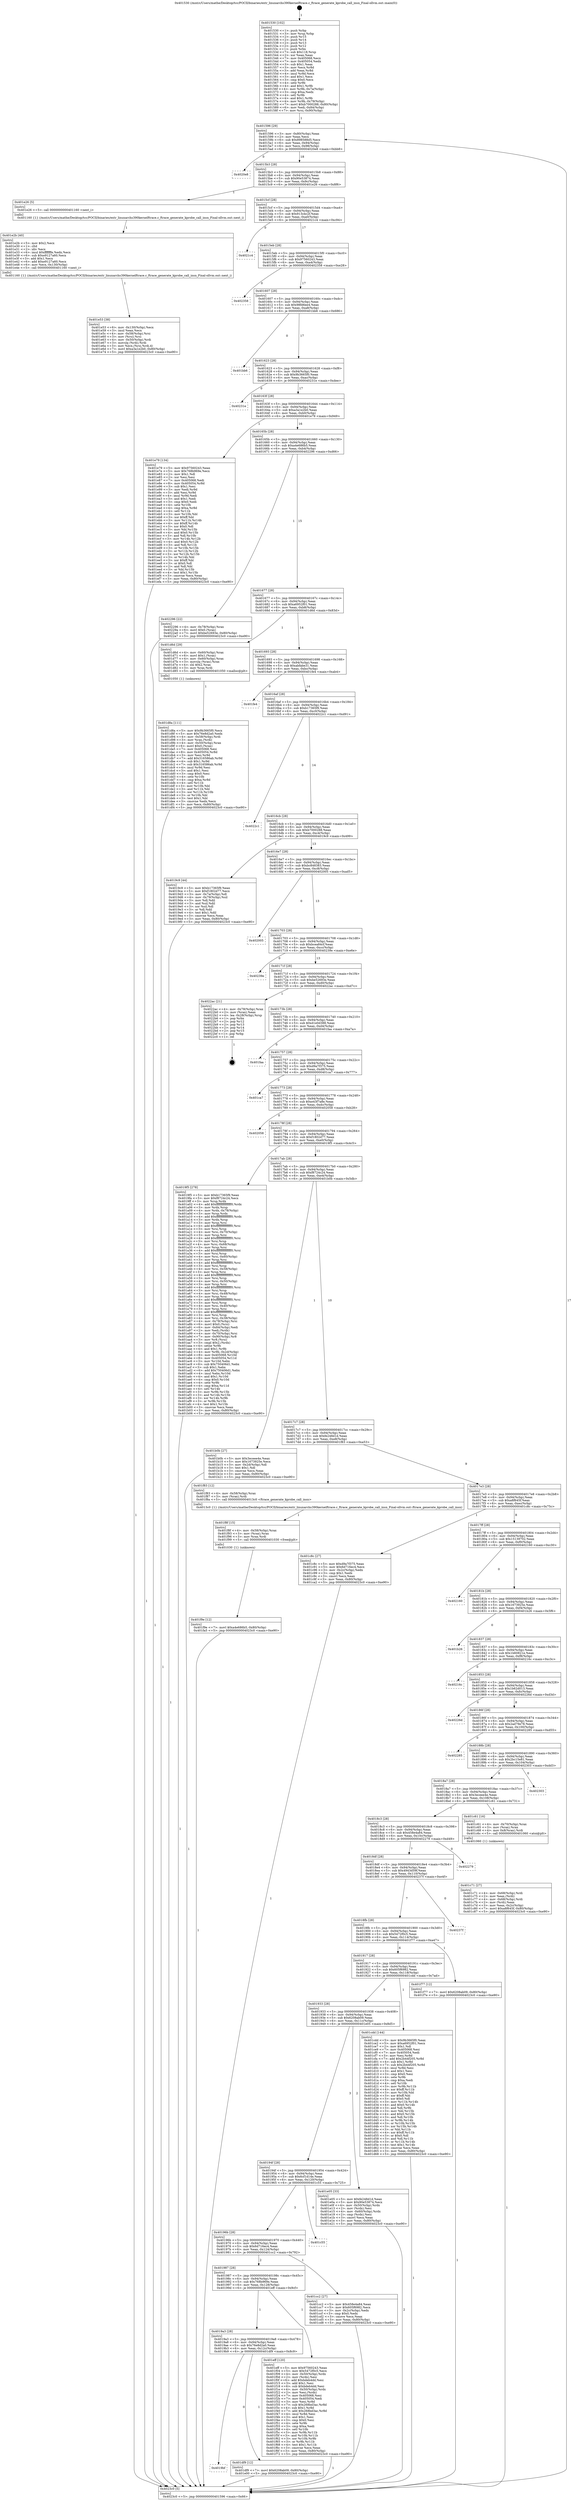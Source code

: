 digraph "0x401530" {
  label = "0x401530 (/mnt/c/Users/mathe/Desktop/tcc/POCII/binaries/extr_linuxarchs390kernelftrace.c_ftrace_generate_kprobe_call_insn_Final-ollvm.out::main(0))"
  labelloc = "t"
  node[shape=record]

  Entry [label="",width=0.3,height=0.3,shape=circle,fillcolor=black,style=filled]
  "0x401596" [label="{
     0x401596 [29]\l
     | [instrs]\l
     &nbsp;&nbsp;0x401596 \<+3\>: mov -0x80(%rbp),%eax\l
     &nbsp;&nbsp;0x401599 \<+2\>: mov %eax,%ecx\l
     &nbsp;&nbsp;0x40159b \<+6\>: sub $0x898588d5,%ecx\l
     &nbsp;&nbsp;0x4015a1 \<+6\>: mov %eax,-0x94(%rbp)\l
     &nbsp;&nbsp;0x4015a7 \<+6\>: mov %ecx,-0x98(%rbp)\l
     &nbsp;&nbsp;0x4015ad \<+6\>: je 00000000004020e8 \<main+0xbb8\>\l
  }"]
  "0x4020e8" [label="{
     0x4020e8\l
  }", style=dashed]
  "0x4015b3" [label="{
     0x4015b3 [28]\l
     | [instrs]\l
     &nbsp;&nbsp;0x4015b3 \<+5\>: jmp 00000000004015b8 \<main+0x88\>\l
     &nbsp;&nbsp;0x4015b8 \<+6\>: mov -0x94(%rbp),%eax\l
     &nbsp;&nbsp;0x4015be \<+5\>: sub $0x90e53874,%eax\l
     &nbsp;&nbsp;0x4015c3 \<+6\>: mov %eax,-0x9c(%rbp)\l
     &nbsp;&nbsp;0x4015c9 \<+6\>: je 0000000000401e26 \<main+0x8f6\>\l
  }"]
  Exit [label="",width=0.3,height=0.3,shape=circle,fillcolor=black,style=filled,peripheries=2]
  "0x401e26" [label="{
     0x401e26 [5]\l
     | [instrs]\l
     &nbsp;&nbsp;0x401e26 \<+5\>: call 0000000000401160 \<next_i\>\l
     | [calls]\l
     &nbsp;&nbsp;0x401160 \{1\} (/mnt/c/Users/mathe/Desktop/tcc/POCII/binaries/extr_linuxarchs390kernelftrace.c_ftrace_generate_kprobe_call_insn_Final-ollvm.out::next_i)\l
  }"]
  "0x4015cf" [label="{
     0x4015cf [28]\l
     | [instrs]\l
     &nbsp;&nbsp;0x4015cf \<+5\>: jmp 00000000004015d4 \<main+0xa4\>\l
     &nbsp;&nbsp;0x4015d4 \<+6\>: mov -0x94(%rbp),%eax\l
     &nbsp;&nbsp;0x4015da \<+5\>: sub $0x913cbc2f,%eax\l
     &nbsp;&nbsp;0x4015df \<+6\>: mov %eax,-0xa0(%rbp)\l
     &nbsp;&nbsp;0x4015e5 \<+6\>: je 00000000004021c4 \<main+0xc94\>\l
  }"]
  "0x401f9e" [label="{
     0x401f9e [12]\l
     | [instrs]\l
     &nbsp;&nbsp;0x401f9e \<+7\>: movl $0xa4e686b5,-0x80(%rbp)\l
     &nbsp;&nbsp;0x401fa5 \<+5\>: jmp 00000000004023c0 \<main+0xe90\>\l
  }"]
  "0x4021c4" [label="{
     0x4021c4\l
  }", style=dashed]
  "0x4015eb" [label="{
     0x4015eb [28]\l
     | [instrs]\l
     &nbsp;&nbsp;0x4015eb \<+5\>: jmp 00000000004015f0 \<main+0xc0\>\l
     &nbsp;&nbsp;0x4015f0 \<+6\>: mov -0x94(%rbp),%eax\l
     &nbsp;&nbsp;0x4015f6 \<+5\>: sub $0x97560243,%eax\l
     &nbsp;&nbsp;0x4015fb \<+6\>: mov %eax,-0xa4(%rbp)\l
     &nbsp;&nbsp;0x401601 \<+6\>: je 0000000000402358 \<main+0xe28\>\l
  }"]
  "0x401f8f" [label="{
     0x401f8f [15]\l
     | [instrs]\l
     &nbsp;&nbsp;0x401f8f \<+4\>: mov -0x58(%rbp),%rax\l
     &nbsp;&nbsp;0x401f93 \<+3\>: mov (%rax),%rax\l
     &nbsp;&nbsp;0x401f96 \<+3\>: mov %rax,%rdi\l
     &nbsp;&nbsp;0x401f99 \<+5\>: call 0000000000401030 \<free@plt\>\l
     | [calls]\l
     &nbsp;&nbsp;0x401030 \{1\} (unknown)\l
  }"]
  "0x402358" [label="{
     0x402358\l
  }", style=dashed]
  "0x401607" [label="{
     0x401607 [28]\l
     | [instrs]\l
     &nbsp;&nbsp;0x401607 \<+5\>: jmp 000000000040160c \<main+0xdc\>\l
     &nbsp;&nbsp;0x40160c \<+6\>: mov -0x94(%rbp),%eax\l
     &nbsp;&nbsp;0x401612 \<+5\>: sub $0x98fd6ee4,%eax\l
     &nbsp;&nbsp;0x401617 \<+6\>: mov %eax,-0xa8(%rbp)\l
     &nbsp;&nbsp;0x40161d \<+6\>: je 0000000000401bb6 \<main+0x686\>\l
  }"]
  "0x401e53" [label="{
     0x401e53 [38]\l
     | [instrs]\l
     &nbsp;&nbsp;0x401e53 \<+6\>: mov -0x130(%rbp),%ecx\l
     &nbsp;&nbsp;0x401e59 \<+3\>: imul %eax,%ecx\l
     &nbsp;&nbsp;0x401e5c \<+4\>: mov -0x58(%rbp),%rsi\l
     &nbsp;&nbsp;0x401e60 \<+3\>: mov (%rsi),%rsi\l
     &nbsp;&nbsp;0x401e63 \<+4\>: mov -0x50(%rbp),%rdi\l
     &nbsp;&nbsp;0x401e67 \<+3\>: movslq (%rdi),%rdi\l
     &nbsp;&nbsp;0x401e6a \<+3\>: mov %ecx,(%rsi,%rdi,4)\l
     &nbsp;&nbsp;0x401e6d \<+7\>: movl $0xa3a1e2b0,-0x80(%rbp)\l
     &nbsp;&nbsp;0x401e74 \<+5\>: jmp 00000000004023c0 \<main+0xe90\>\l
  }"]
  "0x401bb6" [label="{
     0x401bb6\l
  }", style=dashed]
  "0x401623" [label="{
     0x401623 [28]\l
     | [instrs]\l
     &nbsp;&nbsp;0x401623 \<+5\>: jmp 0000000000401628 \<main+0xf8\>\l
     &nbsp;&nbsp;0x401628 \<+6\>: mov -0x94(%rbp),%eax\l
     &nbsp;&nbsp;0x40162e \<+5\>: sub $0x9b3665f0,%eax\l
     &nbsp;&nbsp;0x401633 \<+6\>: mov %eax,-0xac(%rbp)\l
     &nbsp;&nbsp;0x401639 \<+6\>: je 000000000040231e \<main+0xdee\>\l
  }"]
  "0x401e2b" [label="{
     0x401e2b [40]\l
     | [instrs]\l
     &nbsp;&nbsp;0x401e2b \<+5\>: mov $0x2,%ecx\l
     &nbsp;&nbsp;0x401e30 \<+1\>: cltd\l
     &nbsp;&nbsp;0x401e31 \<+2\>: idiv %ecx\l
     &nbsp;&nbsp;0x401e33 \<+6\>: imul $0xfffffffe,%edx,%ecx\l
     &nbsp;&nbsp;0x401e39 \<+6\>: sub $0xe9127a60,%ecx\l
     &nbsp;&nbsp;0x401e3f \<+3\>: add $0x1,%ecx\l
     &nbsp;&nbsp;0x401e42 \<+6\>: add $0xe9127a60,%ecx\l
     &nbsp;&nbsp;0x401e48 \<+6\>: mov %ecx,-0x130(%rbp)\l
     &nbsp;&nbsp;0x401e4e \<+5\>: call 0000000000401160 \<next_i\>\l
     | [calls]\l
     &nbsp;&nbsp;0x401160 \{1\} (/mnt/c/Users/mathe/Desktop/tcc/POCII/binaries/extr_linuxarchs390kernelftrace.c_ftrace_generate_kprobe_call_insn_Final-ollvm.out::next_i)\l
  }"]
  "0x40231e" [label="{
     0x40231e\l
  }", style=dashed]
  "0x40163f" [label="{
     0x40163f [28]\l
     | [instrs]\l
     &nbsp;&nbsp;0x40163f \<+5\>: jmp 0000000000401644 \<main+0x114\>\l
     &nbsp;&nbsp;0x401644 \<+6\>: mov -0x94(%rbp),%eax\l
     &nbsp;&nbsp;0x40164a \<+5\>: sub $0xa3a1e2b0,%eax\l
     &nbsp;&nbsp;0x40164f \<+6\>: mov %eax,-0xb0(%rbp)\l
     &nbsp;&nbsp;0x401655 \<+6\>: je 0000000000401e79 \<main+0x949\>\l
  }"]
  "0x4019bf" [label="{
     0x4019bf\l
  }", style=dashed]
  "0x401e79" [label="{
     0x401e79 [134]\l
     | [instrs]\l
     &nbsp;&nbsp;0x401e79 \<+5\>: mov $0x97560243,%eax\l
     &nbsp;&nbsp;0x401e7e \<+5\>: mov $0x768b969e,%ecx\l
     &nbsp;&nbsp;0x401e83 \<+2\>: mov $0x1,%dl\l
     &nbsp;&nbsp;0x401e85 \<+2\>: xor %esi,%esi\l
     &nbsp;&nbsp;0x401e87 \<+7\>: mov 0x405068,%edi\l
     &nbsp;&nbsp;0x401e8e \<+8\>: mov 0x405054,%r8d\l
     &nbsp;&nbsp;0x401e96 \<+3\>: sub $0x1,%esi\l
     &nbsp;&nbsp;0x401e99 \<+3\>: mov %edi,%r9d\l
     &nbsp;&nbsp;0x401e9c \<+3\>: add %esi,%r9d\l
     &nbsp;&nbsp;0x401e9f \<+4\>: imul %r9d,%edi\l
     &nbsp;&nbsp;0x401ea3 \<+3\>: and $0x1,%edi\l
     &nbsp;&nbsp;0x401ea6 \<+3\>: cmp $0x0,%edi\l
     &nbsp;&nbsp;0x401ea9 \<+4\>: sete %r10b\l
     &nbsp;&nbsp;0x401ead \<+4\>: cmp $0xa,%r8d\l
     &nbsp;&nbsp;0x401eb1 \<+4\>: setl %r11b\l
     &nbsp;&nbsp;0x401eb5 \<+3\>: mov %r10b,%bl\l
     &nbsp;&nbsp;0x401eb8 \<+3\>: xor $0xff,%bl\l
     &nbsp;&nbsp;0x401ebb \<+3\>: mov %r11b,%r14b\l
     &nbsp;&nbsp;0x401ebe \<+4\>: xor $0xff,%r14b\l
     &nbsp;&nbsp;0x401ec2 \<+3\>: xor $0x0,%dl\l
     &nbsp;&nbsp;0x401ec5 \<+3\>: mov %bl,%r15b\l
     &nbsp;&nbsp;0x401ec8 \<+4\>: and $0x0,%r15b\l
     &nbsp;&nbsp;0x401ecc \<+3\>: and %dl,%r10b\l
     &nbsp;&nbsp;0x401ecf \<+3\>: mov %r14b,%r12b\l
     &nbsp;&nbsp;0x401ed2 \<+4\>: and $0x0,%r12b\l
     &nbsp;&nbsp;0x401ed6 \<+3\>: and %dl,%r11b\l
     &nbsp;&nbsp;0x401ed9 \<+3\>: or %r10b,%r15b\l
     &nbsp;&nbsp;0x401edc \<+3\>: or %r11b,%r12b\l
     &nbsp;&nbsp;0x401edf \<+3\>: xor %r12b,%r15b\l
     &nbsp;&nbsp;0x401ee2 \<+3\>: or %r14b,%bl\l
     &nbsp;&nbsp;0x401ee5 \<+3\>: xor $0xff,%bl\l
     &nbsp;&nbsp;0x401ee8 \<+3\>: or $0x0,%dl\l
     &nbsp;&nbsp;0x401eeb \<+2\>: and %dl,%bl\l
     &nbsp;&nbsp;0x401eed \<+3\>: or %bl,%r15b\l
     &nbsp;&nbsp;0x401ef0 \<+4\>: test $0x1,%r15b\l
     &nbsp;&nbsp;0x401ef4 \<+3\>: cmovne %ecx,%eax\l
     &nbsp;&nbsp;0x401ef7 \<+3\>: mov %eax,-0x80(%rbp)\l
     &nbsp;&nbsp;0x401efa \<+5\>: jmp 00000000004023c0 \<main+0xe90\>\l
  }"]
  "0x40165b" [label="{
     0x40165b [28]\l
     | [instrs]\l
     &nbsp;&nbsp;0x40165b \<+5\>: jmp 0000000000401660 \<main+0x130\>\l
     &nbsp;&nbsp;0x401660 \<+6\>: mov -0x94(%rbp),%eax\l
     &nbsp;&nbsp;0x401666 \<+5\>: sub $0xa4e686b5,%eax\l
     &nbsp;&nbsp;0x40166b \<+6\>: mov %eax,-0xb4(%rbp)\l
     &nbsp;&nbsp;0x401671 \<+6\>: je 0000000000402296 \<main+0xd66\>\l
  }"]
  "0x401df9" [label="{
     0x401df9 [12]\l
     | [instrs]\l
     &nbsp;&nbsp;0x401df9 \<+7\>: movl $0x6208ab09,-0x80(%rbp)\l
     &nbsp;&nbsp;0x401e00 \<+5\>: jmp 00000000004023c0 \<main+0xe90\>\l
  }"]
  "0x402296" [label="{
     0x402296 [22]\l
     | [instrs]\l
     &nbsp;&nbsp;0x402296 \<+4\>: mov -0x78(%rbp),%rax\l
     &nbsp;&nbsp;0x40229a \<+6\>: movl $0x0,(%rax)\l
     &nbsp;&nbsp;0x4022a0 \<+7\>: movl $0xbe52693e,-0x80(%rbp)\l
     &nbsp;&nbsp;0x4022a7 \<+5\>: jmp 00000000004023c0 \<main+0xe90\>\l
  }"]
  "0x401677" [label="{
     0x401677 [28]\l
     | [instrs]\l
     &nbsp;&nbsp;0x401677 \<+5\>: jmp 000000000040167c \<main+0x14c\>\l
     &nbsp;&nbsp;0x40167c \<+6\>: mov -0x94(%rbp),%eax\l
     &nbsp;&nbsp;0x401682 \<+5\>: sub $0xa6952f01,%eax\l
     &nbsp;&nbsp;0x401687 \<+6\>: mov %eax,-0xb8(%rbp)\l
     &nbsp;&nbsp;0x40168d \<+6\>: je 0000000000401d6d \<main+0x83d\>\l
  }"]
  "0x4019a3" [label="{
     0x4019a3 [28]\l
     | [instrs]\l
     &nbsp;&nbsp;0x4019a3 \<+5\>: jmp 00000000004019a8 \<main+0x478\>\l
     &nbsp;&nbsp;0x4019a8 \<+6\>: mov -0x94(%rbp),%eax\l
     &nbsp;&nbsp;0x4019ae \<+5\>: sub $0x76e8d2a0,%eax\l
     &nbsp;&nbsp;0x4019b3 \<+6\>: mov %eax,-0x12c(%rbp)\l
     &nbsp;&nbsp;0x4019b9 \<+6\>: je 0000000000401df9 \<main+0x8c9\>\l
  }"]
  "0x401d6d" [label="{
     0x401d6d [29]\l
     | [instrs]\l
     &nbsp;&nbsp;0x401d6d \<+4\>: mov -0x60(%rbp),%rax\l
     &nbsp;&nbsp;0x401d71 \<+6\>: movl $0x1,(%rax)\l
     &nbsp;&nbsp;0x401d77 \<+4\>: mov -0x60(%rbp),%rax\l
     &nbsp;&nbsp;0x401d7b \<+3\>: movslq (%rax),%rax\l
     &nbsp;&nbsp;0x401d7e \<+4\>: shl $0x2,%rax\l
     &nbsp;&nbsp;0x401d82 \<+3\>: mov %rax,%rdi\l
     &nbsp;&nbsp;0x401d85 \<+5\>: call 0000000000401050 \<malloc@plt\>\l
     | [calls]\l
     &nbsp;&nbsp;0x401050 \{1\} (unknown)\l
  }"]
  "0x401693" [label="{
     0x401693 [28]\l
     | [instrs]\l
     &nbsp;&nbsp;0x401693 \<+5\>: jmp 0000000000401698 \<main+0x168\>\l
     &nbsp;&nbsp;0x401698 \<+6\>: mov -0x94(%rbp),%eax\l
     &nbsp;&nbsp;0x40169e \<+5\>: sub $0xabfabe31,%eax\l
     &nbsp;&nbsp;0x4016a3 \<+6\>: mov %eax,-0xbc(%rbp)\l
     &nbsp;&nbsp;0x4016a9 \<+6\>: je 0000000000401fe4 \<main+0xab4\>\l
  }"]
  "0x401eff" [label="{
     0x401eff [120]\l
     | [instrs]\l
     &nbsp;&nbsp;0x401eff \<+5\>: mov $0x97560243,%eax\l
     &nbsp;&nbsp;0x401f04 \<+5\>: mov $0x5472f0c5,%ecx\l
     &nbsp;&nbsp;0x401f09 \<+4\>: mov -0x50(%rbp),%rdx\l
     &nbsp;&nbsp;0x401f0d \<+2\>: mov (%rdx),%esi\l
     &nbsp;&nbsp;0x401f0f \<+6\>: add $0xbdeb4dd,%esi\l
     &nbsp;&nbsp;0x401f15 \<+3\>: add $0x1,%esi\l
     &nbsp;&nbsp;0x401f18 \<+6\>: sub $0xbdeb4dd,%esi\l
     &nbsp;&nbsp;0x401f1e \<+4\>: mov -0x50(%rbp),%rdx\l
     &nbsp;&nbsp;0x401f22 \<+2\>: mov %esi,(%rdx)\l
     &nbsp;&nbsp;0x401f24 \<+7\>: mov 0x405068,%esi\l
     &nbsp;&nbsp;0x401f2b \<+7\>: mov 0x405054,%edi\l
     &nbsp;&nbsp;0x401f32 \<+3\>: mov %esi,%r8d\l
     &nbsp;&nbsp;0x401f35 \<+7\>: sub $0x268bd3ac,%r8d\l
     &nbsp;&nbsp;0x401f3c \<+4\>: sub $0x1,%r8d\l
     &nbsp;&nbsp;0x401f40 \<+7\>: add $0x268bd3ac,%r8d\l
     &nbsp;&nbsp;0x401f47 \<+4\>: imul %r8d,%esi\l
     &nbsp;&nbsp;0x401f4b \<+3\>: and $0x1,%esi\l
     &nbsp;&nbsp;0x401f4e \<+3\>: cmp $0x0,%esi\l
     &nbsp;&nbsp;0x401f51 \<+4\>: sete %r9b\l
     &nbsp;&nbsp;0x401f55 \<+3\>: cmp $0xa,%edi\l
     &nbsp;&nbsp;0x401f58 \<+4\>: setl %r10b\l
     &nbsp;&nbsp;0x401f5c \<+3\>: mov %r9b,%r11b\l
     &nbsp;&nbsp;0x401f5f \<+3\>: and %r10b,%r11b\l
     &nbsp;&nbsp;0x401f62 \<+3\>: xor %r10b,%r9b\l
     &nbsp;&nbsp;0x401f65 \<+3\>: or %r9b,%r11b\l
     &nbsp;&nbsp;0x401f68 \<+4\>: test $0x1,%r11b\l
     &nbsp;&nbsp;0x401f6c \<+3\>: cmovne %ecx,%eax\l
     &nbsp;&nbsp;0x401f6f \<+3\>: mov %eax,-0x80(%rbp)\l
     &nbsp;&nbsp;0x401f72 \<+5\>: jmp 00000000004023c0 \<main+0xe90\>\l
  }"]
  "0x401fe4" [label="{
     0x401fe4\l
  }", style=dashed]
  "0x4016af" [label="{
     0x4016af [28]\l
     | [instrs]\l
     &nbsp;&nbsp;0x4016af \<+5\>: jmp 00000000004016b4 \<main+0x184\>\l
     &nbsp;&nbsp;0x4016b4 \<+6\>: mov -0x94(%rbp),%eax\l
     &nbsp;&nbsp;0x4016ba \<+5\>: sub $0xb17365f9,%eax\l
     &nbsp;&nbsp;0x4016bf \<+6\>: mov %eax,-0xc0(%rbp)\l
     &nbsp;&nbsp;0x4016c5 \<+6\>: je 00000000004022c1 \<main+0xd91\>\l
  }"]
  "0x401d8a" [label="{
     0x401d8a [111]\l
     | [instrs]\l
     &nbsp;&nbsp;0x401d8a \<+5\>: mov $0x9b3665f0,%ecx\l
     &nbsp;&nbsp;0x401d8f \<+5\>: mov $0x76e8d2a0,%edx\l
     &nbsp;&nbsp;0x401d94 \<+4\>: mov -0x58(%rbp),%rdi\l
     &nbsp;&nbsp;0x401d98 \<+3\>: mov %rax,(%rdi)\l
     &nbsp;&nbsp;0x401d9b \<+4\>: mov -0x50(%rbp),%rax\l
     &nbsp;&nbsp;0x401d9f \<+6\>: movl $0x0,(%rax)\l
     &nbsp;&nbsp;0x401da5 \<+7\>: mov 0x405068,%esi\l
     &nbsp;&nbsp;0x401dac \<+8\>: mov 0x405054,%r8d\l
     &nbsp;&nbsp;0x401db4 \<+3\>: mov %esi,%r9d\l
     &nbsp;&nbsp;0x401db7 \<+7\>: add $0x316586ab,%r9d\l
     &nbsp;&nbsp;0x401dbe \<+4\>: sub $0x1,%r9d\l
     &nbsp;&nbsp;0x401dc2 \<+7\>: sub $0x316586ab,%r9d\l
     &nbsp;&nbsp;0x401dc9 \<+4\>: imul %r9d,%esi\l
     &nbsp;&nbsp;0x401dcd \<+3\>: and $0x1,%esi\l
     &nbsp;&nbsp;0x401dd0 \<+3\>: cmp $0x0,%esi\l
     &nbsp;&nbsp;0x401dd3 \<+4\>: sete %r10b\l
     &nbsp;&nbsp;0x401dd7 \<+4\>: cmp $0xa,%r8d\l
     &nbsp;&nbsp;0x401ddb \<+4\>: setl %r11b\l
     &nbsp;&nbsp;0x401ddf \<+3\>: mov %r10b,%bl\l
     &nbsp;&nbsp;0x401de2 \<+3\>: and %r11b,%bl\l
     &nbsp;&nbsp;0x401de5 \<+3\>: xor %r11b,%r10b\l
     &nbsp;&nbsp;0x401de8 \<+3\>: or %r10b,%bl\l
     &nbsp;&nbsp;0x401deb \<+3\>: test $0x1,%bl\l
     &nbsp;&nbsp;0x401dee \<+3\>: cmovne %edx,%ecx\l
     &nbsp;&nbsp;0x401df1 \<+3\>: mov %ecx,-0x80(%rbp)\l
     &nbsp;&nbsp;0x401df4 \<+5\>: jmp 00000000004023c0 \<main+0xe90\>\l
  }"]
  "0x4022c1" [label="{
     0x4022c1\l
  }", style=dashed]
  "0x4016cb" [label="{
     0x4016cb [28]\l
     | [instrs]\l
     &nbsp;&nbsp;0x4016cb \<+5\>: jmp 00000000004016d0 \<main+0x1a0\>\l
     &nbsp;&nbsp;0x4016d0 \<+6\>: mov -0x94(%rbp),%eax\l
     &nbsp;&nbsp;0x4016d6 \<+5\>: sub $0xb7000288,%eax\l
     &nbsp;&nbsp;0x4016db \<+6\>: mov %eax,-0xc4(%rbp)\l
     &nbsp;&nbsp;0x4016e1 \<+6\>: je 00000000004019c9 \<main+0x499\>\l
  }"]
  "0x401987" [label="{
     0x401987 [28]\l
     | [instrs]\l
     &nbsp;&nbsp;0x401987 \<+5\>: jmp 000000000040198c \<main+0x45c\>\l
     &nbsp;&nbsp;0x40198c \<+6\>: mov -0x94(%rbp),%eax\l
     &nbsp;&nbsp;0x401992 \<+5\>: sub $0x768b969e,%eax\l
     &nbsp;&nbsp;0x401997 \<+6\>: mov %eax,-0x128(%rbp)\l
     &nbsp;&nbsp;0x40199d \<+6\>: je 0000000000401eff \<main+0x9cf\>\l
  }"]
  "0x4019c9" [label="{
     0x4019c9 [44]\l
     | [instrs]\l
     &nbsp;&nbsp;0x4019c9 \<+5\>: mov $0xb17365f9,%eax\l
     &nbsp;&nbsp;0x4019ce \<+5\>: mov $0xf1802d77,%ecx\l
     &nbsp;&nbsp;0x4019d3 \<+3\>: mov -0x7a(%rbp),%dl\l
     &nbsp;&nbsp;0x4019d6 \<+4\>: mov -0x79(%rbp),%sil\l
     &nbsp;&nbsp;0x4019da \<+3\>: mov %dl,%dil\l
     &nbsp;&nbsp;0x4019dd \<+3\>: and %sil,%dil\l
     &nbsp;&nbsp;0x4019e0 \<+3\>: xor %sil,%dl\l
     &nbsp;&nbsp;0x4019e3 \<+3\>: or %dl,%dil\l
     &nbsp;&nbsp;0x4019e6 \<+4\>: test $0x1,%dil\l
     &nbsp;&nbsp;0x4019ea \<+3\>: cmovne %ecx,%eax\l
     &nbsp;&nbsp;0x4019ed \<+3\>: mov %eax,-0x80(%rbp)\l
     &nbsp;&nbsp;0x4019f0 \<+5\>: jmp 00000000004023c0 \<main+0xe90\>\l
  }"]
  "0x4016e7" [label="{
     0x4016e7 [28]\l
     | [instrs]\l
     &nbsp;&nbsp;0x4016e7 \<+5\>: jmp 00000000004016ec \<main+0x1bc\>\l
     &nbsp;&nbsp;0x4016ec \<+6\>: mov -0x94(%rbp),%eax\l
     &nbsp;&nbsp;0x4016f2 \<+5\>: sub $0xbc848383,%eax\l
     &nbsp;&nbsp;0x4016f7 \<+6\>: mov %eax,-0xc8(%rbp)\l
     &nbsp;&nbsp;0x4016fd \<+6\>: je 0000000000402005 \<main+0xad5\>\l
  }"]
  "0x4023c0" [label="{
     0x4023c0 [5]\l
     | [instrs]\l
     &nbsp;&nbsp;0x4023c0 \<+5\>: jmp 0000000000401596 \<main+0x66\>\l
  }"]
  "0x401530" [label="{
     0x401530 [102]\l
     | [instrs]\l
     &nbsp;&nbsp;0x401530 \<+1\>: push %rbp\l
     &nbsp;&nbsp;0x401531 \<+3\>: mov %rsp,%rbp\l
     &nbsp;&nbsp;0x401534 \<+2\>: push %r15\l
     &nbsp;&nbsp;0x401536 \<+2\>: push %r14\l
     &nbsp;&nbsp;0x401538 \<+2\>: push %r13\l
     &nbsp;&nbsp;0x40153a \<+2\>: push %r12\l
     &nbsp;&nbsp;0x40153c \<+1\>: push %rbx\l
     &nbsp;&nbsp;0x40153d \<+7\>: sub $0x118,%rsp\l
     &nbsp;&nbsp;0x401544 \<+2\>: xor %eax,%eax\l
     &nbsp;&nbsp;0x401546 \<+7\>: mov 0x405068,%ecx\l
     &nbsp;&nbsp;0x40154d \<+7\>: mov 0x405054,%edx\l
     &nbsp;&nbsp;0x401554 \<+3\>: sub $0x1,%eax\l
     &nbsp;&nbsp;0x401557 \<+3\>: mov %ecx,%r8d\l
     &nbsp;&nbsp;0x40155a \<+3\>: add %eax,%r8d\l
     &nbsp;&nbsp;0x40155d \<+4\>: imul %r8d,%ecx\l
     &nbsp;&nbsp;0x401561 \<+3\>: and $0x1,%ecx\l
     &nbsp;&nbsp;0x401564 \<+3\>: cmp $0x0,%ecx\l
     &nbsp;&nbsp;0x401567 \<+4\>: sete %r9b\l
     &nbsp;&nbsp;0x40156b \<+4\>: and $0x1,%r9b\l
     &nbsp;&nbsp;0x40156f \<+4\>: mov %r9b,-0x7a(%rbp)\l
     &nbsp;&nbsp;0x401573 \<+3\>: cmp $0xa,%edx\l
     &nbsp;&nbsp;0x401576 \<+4\>: setl %r9b\l
     &nbsp;&nbsp;0x40157a \<+4\>: and $0x1,%r9b\l
     &nbsp;&nbsp;0x40157e \<+4\>: mov %r9b,-0x79(%rbp)\l
     &nbsp;&nbsp;0x401582 \<+7\>: movl $0xb7000288,-0x80(%rbp)\l
     &nbsp;&nbsp;0x401589 \<+6\>: mov %edi,-0x84(%rbp)\l
     &nbsp;&nbsp;0x40158f \<+7\>: mov %rsi,-0x90(%rbp)\l
  }"]
  "0x401cc2" [label="{
     0x401cc2 [27]\l
     | [instrs]\l
     &nbsp;&nbsp;0x401cc2 \<+5\>: mov $0x458e4a84,%eax\l
     &nbsp;&nbsp;0x401cc7 \<+5\>: mov $0x605f6982,%ecx\l
     &nbsp;&nbsp;0x401ccc \<+3\>: mov -0x2c(%rbp),%edx\l
     &nbsp;&nbsp;0x401ccf \<+3\>: cmp $0x0,%edx\l
     &nbsp;&nbsp;0x401cd2 \<+3\>: cmove %ecx,%eax\l
     &nbsp;&nbsp;0x401cd5 \<+3\>: mov %eax,-0x80(%rbp)\l
     &nbsp;&nbsp;0x401cd8 \<+5\>: jmp 00000000004023c0 \<main+0xe90\>\l
  }"]
  "0x402005" [label="{
     0x402005\l
  }", style=dashed]
  "0x401703" [label="{
     0x401703 [28]\l
     | [instrs]\l
     &nbsp;&nbsp;0x401703 \<+5\>: jmp 0000000000401708 \<main+0x1d8\>\l
     &nbsp;&nbsp;0x401708 \<+6\>: mov -0x94(%rbp),%eax\l
     &nbsp;&nbsp;0x40170e \<+5\>: sub $0xbcea84cf,%eax\l
     &nbsp;&nbsp;0x401713 \<+6\>: mov %eax,-0xcc(%rbp)\l
     &nbsp;&nbsp;0x401719 \<+6\>: je 000000000040239e \<main+0xe6e\>\l
  }"]
  "0x40196b" [label="{
     0x40196b [28]\l
     | [instrs]\l
     &nbsp;&nbsp;0x40196b \<+5\>: jmp 0000000000401970 \<main+0x440\>\l
     &nbsp;&nbsp;0x401970 \<+6\>: mov -0x94(%rbp),%eax\l
     &nbsp;&nbsp;0x401976 \<+5\>: sub $0x6d716ec4,%eax\l
     &nbsp;&nbsp;0x40197b \<+6\>: mov %eax,-0x124(%rbp)\l
     &nbsp;&nbsp;0x401981 \<+6\>: je 0000000000401cc2 \<main+0x792\>\l
  }"]
  "0x40239e" [label="{
     0x40239e\l
  }", style=dashed]
  "0x40171f" [label="{
     0x40171f [28]\l
     | [instrs]\l
     &nbsp;&nbsp;0x40171f \<+5\>: jmp 0000000000401724 \<main+0x1f4\>\l
     &nbsp;&nbsp;0x401724 \<+6\>: mov -0x94(%rbp),%eax\l
     &nbsp;&nbsp;0x40172a \<+5\>: sub $0xbe52693e,%eax\l
     &nbsp;&nbsp;0x40172f \<+6\>: mov %eax,-0xd0(%rbp)\l
     &nbsp;&nbsp;0x401735 \<+6\>: je 00000000004022ac \<main+0xd7c\>\l
  }"]
  "0x401c55" [label="{
     0x401c55\l
  }", style=dashed]
  "0x4022ac" [label="{
     0x4022ac [21]\l
     | [instrs]\l
     &nbsp;&nbsp;0x4022ac \<+4\>: mov -0x78(%rbp),%rax\l
     &nbsp;&nbsp;0x4022b0 \<+2\>: mov (%rax),%eax\l
     &nbsp;&nbsp;0x4022b2 \<+4\>: lea -0x28(%rbp),%rsp\l
     &nbsp;&nbsp;0x4022b6 \<+1\>: pop %rbx\l
     &nbsp;&nbsp;0x4022b7 \<+2\>: pop %r12\l
     &nbsp;&nbsp;0x4022b9 \<+2\>: pop %r13\l
     &nbsp;&nbsp;0x4022bb \<+2\>: pop %r14\l
     &nbsp;&nbsp;0x4022bd \<+2\>: pop %r15\l
     &nbsp;&nbsp;0x4022bf \<+1\>: pop %rbp\l
     &nbsp;&nbsp;0x4022c0 \<+1\>: ret\l
  }"]
  "0x40173b" [label="{
     0x40173b [28]\l
     | [instrs]\l
     &nbsp;&nbsp;0x40173b \<+5\>: jmp 0000000000401740 \<main+0x210\>\l
     &nbsp;&nbsp;0x401740 \<+6\>: mov -0x94(%rbp),%eax\l
     &nbsp;&nbsp;0x401746 \<+5\>: sub $0xd1e0d388,%eax\l
     &nbsp;&nbsp;0x40174b \<+6\>: mov %eax,-0xd4(%rbp)\l
     &nbsp;&nbsp;0x401751 \<+6\>: je 0000000000401faa \<main+0xa7a\>\l
  }"]
  "0x40194f" [label="{
     0x40194f [28]\l
     | [instrs]\l
     &nbsp;&nbsp;0x40194f \<+5\>: jmp 0000000000401954 \<main+0x424\>\l
     &nbsp;&nbsp;0x401954 \<+6\>: mov -0x94(%rbp),%eax\l
     &nbsp;&nbsp;0x40195a \<+5\>: sub $0x6cf1d14e,%eax\l
     &nbsp;&nbsp;0x40195f \<+6\>: mov %eax,-0x120(%rbp)\l
     &nbsp;&nbsp;0x401965 \<+6\>: je 0000000000401c55 \<main+0x725\>\l
  }"]
  "0x401faa" [label="{
     0x401faa\l
  }", style=dashed]
  "0x401757" [label="{
     0x401757 [28]\l
     | [instrs]\l
     &nbsp;&nbsp;0x401757 \<+5\>: jmp 000000000040175c \<main+0x22c\>\l
     &nbsp;&nbsp;0x40175c \<+6\>: mov -0x94(%rbp),%eax\l
     &nbsp;&nbsp;0x401762 \<+5\>: sub $0xd9a7f375,%eax\l
     &nbsp;&nbsp;0x401767 \<+6\>: mov %eax,-0xd8(%rbp)\l
     &nbsp;&nbsp;0x40176d \<+6\>: je 0000000000401ca7 \<main+0x777\>\l
  }"]
  "0x401e05" [label="{
     0x401e05 [33]\l
     | [instrs]\l
     &nbsp;&nbsp;0x401e05 \<+5\>: mov $0xfe248d1d,%eax\l
     &nbsp;&nbsp;0x401e0a \<+5\>: mov $0x90e53874,%ecx\l
     &nbsp;&nbsp;0x401e0f \<+4\>: mov -0x50(%rbp),%rdx\l
     &nbsp;&nbsp;0x401e13 \<+2\>: mov (%rdx),%esi\l
     &nbsp;&nbsp;0x401e15 \<+4\>: mov -0x60(%rbp),%rdx\l
     &nbsp;&nbsp;0x401e19 \<+2\>: cmp (%rdx),%esi\l
     &nbsp;&nbsp;0x401e1b \<+3\>: cmovl %ecx,%eax\l
     &nbsp;&nbsp;0x401e1e \<+3\>: mov %eax,-0x80(%rbp)\l
     &nbsp;&nbsp;0x401e21 \<+5\>: jmp 00000000004023c0 \<main+0xe90\>\l
  }"]
  "0x401ca7" [label="{
     0x401ca7\l
  }", style=dashed]
  "0x401773" [label="{
     0x401773 [28]\l
     | [instrs]\l
     &nbsp;&nbsp;0x401773 \<+5\>: jmp 0000000000401778 \<main+0x248\>\l
     &nbsp;&nbsp;0x401778 \<+6\>: mov -0x94(%rbp),%eax\l
     &nbsp;&nbsp;0x40177e \<+5\>: sub $0xe43f7a8e,%eax\l
     &nbsp;&nbsp;0x401783 \<+6\>: mov %eax,-0xdc(%rbp)\l
     &nbsp;&nbsp;0x401789 \<+6\>: je 0000000000402058 \<main+0xb28\>\l
  }"]
  "0x401933" [label="{
     0x401933 [28]\l
     | [instrs]\l
     &nbsp;&nbsp;0x401933 \<+5\>: jmp 0000000000401938 \<main+0x408\>\l
     &nbsp;&nbsp;0x401938 \<+6\>: mov -0x94(%rbp),%eax\l
     &nbsp;&nbsp;0x40193e \<+5\>: sub $0x6208ab09,%eax\l
     &nbsp;&nbsp;0x401943 \<+6\>: mov %eax,-0x11c(%rbp)\l
     &nbsp;&nbsp;0x401949 \<+6\>: je 0000000000401e05 \<main+0x8d5\>\l
  }"]
  "0x402058" [label="{
     0x402058\l
  }", style=dashed]
  "0x40178f" [label="{
     0x40178f [28]\l
     | [instrs]\l
     &nbsp;&nbsp;0x40178f \<+5\>: jmp 0000000000401794 \<main+0x264\>\l
     &nbsp;&nbsp;0x401794 \<+6\>: mov -0x94(%rbp),%eax\l
     &nbsp;&nbsp;0x40179a \<+5\>: sub $0xf1802d77,%eax\l
     &nbsp;&nbsp;0x40179f \<+6\>: mov %eax,-0xe0(%rbp)\l
     &nbsp;&nbsp;0x4017a5 \<+6\>: je 00000000004019f5 \<main+0x4c5\>\l
  }"]
  "0x401cdd" [label="{
     0x401cdd [144]\l
     | [instrs]\l
     &nbsp;&nbsp;0x401cdd \<+5\>: mov $0x9b3665f0,%eax\l
     &nbsp;&nbsp;0x401ce2 \<+5\>: mov $0xa6952f01,%ecx\l
     &nbsp;&nbsp;0x401ce7 \<+2\>: mov $0x1,%dl\l
     &nbsp;&nbsp;0x401ce9 \<+7\>: mov 0x405068,%esi\l
     &nbsp;&nbsp;0x401cf0 \<+7\>: mov 0x405054,%edi\l
     &nbsp;&nbsp;0x401cf7 \<+3\>: mov %esi,%r8d\l
     &nbsp;&nbsp;0x401cfa \<+7\>: add $0x2b44f205,%r8d\l
     &nbsp;&nbsp;0x401d01 \<+4\>: sub $0x1,%r8d\l
     &nbsp;&nbsp;0x401d05 \<+7\>: sub $0x2b44f205,%r8d\l
     &nbsp;&nbsp;0x401d0c \<+4\>: imul %r8d,%esi\l
     &nbsp;&nbsp;0x401d10 \<+3\>: and $0x1,%esi\l
     &nbsp;&nbsp;0x401d13 \<+3\>: cmp $0x0,%esi\l
     &nbsp;&nbsp;0x401d16 \<+4\>: sete %r9b\l
     &nbsp;&nbsp;0x401d1a \<+3\>: cmp $0xa,%edi\l
     &nbsp;&nbsp;0x401d1d \<+4\>: setl %r10b\l
     &nbsp;&nbsp;0x401d21 \<+3\>: mov %r9b,%r11b\l
     &nbsp;&nbsp;0x401d24 \<+4\>: xor $0xff,%r11b\l
     &nbsp;&nbsp;0x401d28 \<+3\>: mov %r10b,%bl\l
     &nbsp;&nbsp;0x401d2b \<+3\>: xor $0xff,%bl\l
     &nbsp;&nbsp;0x401d2e \<+3\>: xor $0x0,%dl\l
     &nbsp;&nbsp;0x401d31 \<+3\>: mov %r11b,%r14b\l
     &nbsp;&nbsp;0x401d34 \<+4\>: and $0x0,%r14b\l
     &nbsp;&nbsp;0x401d38 \<+3\>: and %dl,%r9b\l
     &nbsp;&nbsp;0x401d3b \<+3\>: mov %bl,%r15b\l
     &nbsp;&nbsp;0x401d3e \<+4\>: and $0x0,%r15b\l
     &nbsp;&nbsp;0x401d42 \<+3\>: and %dl,%r10b\l
     &nbsp;&nbsp;0x401d45 \<+3\>: or %r9b,%r14b\l
     &nbsp;&nbsp;0x401d48 \<+3\>: or %r10b,%r15b\l
     &nbsp;&nbsp;0x401d4b \<+3\>: xor %r15b,%r14b\l
     &nbsp;&nbsp;0x401d4e \<+3\>: or %bl,%r11b\l
     &nbsp;&nbsp;0x401d51 \<+4\>: xor $0xff,%r11b\l
     &nbsp;&nbsp;0x401d55 \<+3\>: or $0x0,%dl\l
     &nbsp;&nbsp;0x401d58 \<+3\>: and %dl,%r11b\l
     &nbsp;&nbsp;0x401d5b \<+3\>: or %r11b,%r14b\l
     &nbsp;&nbsp;0x401d5e \<+4\>: test $0x1,%r14b\l
     &nbsp;&nbsp;0x401d62 \<+3\>: cmovne %ecx,%eax\l
     &nbsp;&nbsp;0x401d65 \<+3\>: mov %eax,-0x80(%rbp)\l
     &nbsp;&nbsp;0x401d68 \<+5\>: jmp 00000000004023c0 \<main+0xe90\>\l
  }"]
  "0x4019f5" [label="{
     0x4019f5 [278]\l
     | [instrs]\l
     &nbsp;&nbsp;0x4019f5 \<+5\>: mov $0xb17365f9,%eax\l
     &nbsp;&nbsp;0x4019fa \<+5\>: mov $0xf8724c24,%ecx\l
     &nbsp;&nbsp;0x4019ff \<+3\>: mov %rsp,%rdx\l
     &nbsp;&nbsp;0x401a02 \<+4\>: add $0xfffffffffffffff0,%rdx\l
     &nbsp;&nbsp;0x401a06 \<+3\>: mov %rdx,%rsp\l
     &nbsp;&nbsp;0x401a09 \<+4\>: mov %rdx,-0x78(%rbp)\l
     &nbsp;&nbsp;0x401a0d \<+3\>: mov %rsp,%rdx\l
     &nbsp;&nbsp;0x401a10 \<+4\>: add $0xfffffffffffffff0,%rdx\l
     &nbsp;&nbsp;0x401a14 \<+3\>: mov %rdx,%rsp\l
     &nbsp;&nbsp;0x401a17 \<+3\>: mov %rsp,%rsi\l
     &nbsp;&nbsp;0x401a1a \<+4\>: add $0xfffffffffffffff0,%rsi\l
     &nbsp;&nbsp;0x401a1e \<+3\>: mov %rsi,%rsp\l
     &nbsp;&nbsp;0x401a21 \<+4\>: mov %rsi,-0x70(%rbp)\l
     &nbsp;&nbsp;0x401a25 \<+3\>: mov %rsp,%rsi\l
     &nbsp;&nbsp;0x401a28 \<+4\>: add $0xfffffffffffffff0,%rsi\l
     &nbsp;&nbsp;0x401a2c \<+3\>: mov %rsi,%rsp\l
     &nbsp;&nbsp;0x401a2f \<+4\>: mov %rsi,-0x68(%rbp)\l
     &nbsp;&nbsp;0x401a33 \<+3\>: mov %rsp,%rsi\l
     &nbsp;&nbsp;0x401a36 \<+4\>: add $0xfffffffffffffff0,%rsi\l
     &nbsp;&nbsp;0x401a3a \<+3\>: mov %rsi,%rsp\l
     &nbsp;&nbsp;0x401a3d \<+4\>: mov %rsi,-0x60(%rbp)\l
     &nbsp;&nbsp;0x401a41 \<+3\>: mov %rsp,%rsi\l
     &nbsp;&nbsp;0x401a44 \<+4\>: add $0xfffffffffffffff0,%rsi\l
     &nbsp;&nbsp;0x401a48 \<+3\>: mov %rsi,%rsp\l
     &nbsp;&nbsp;0x401a4b \<+4\>: mov %rsi,-0x58(%rbp)\l
     &nbsp;&nbsp;0x401a4f \<+3\>: mov %rsp,%rsi\l
     &nbsp;&nbsp;0x401a52 \<+4\>: add $0xfffffffffffffff0,%rsi\l
     &nbsp;&nbsp;0x401a56 \<+3\>: mov %rsi,%rsp\l
     &nbsp;&nbsp;0x401a59 \<+4\>: mov %rsi,-0x50(%rbp)\l
     &nbsp;&nbsp;0x401a5d \<+3\>: mov %rsp,%rsi\l
     &nbsp;&nbsp;0x401a60 \<+4\>: add $0xfffffffffffffff0,%rsi\l
     &nbsp;&nbsp;0x401a64 \<+3\>: mov %rsi,%rsp\l
     &nbsp;&nbsp;0x401a67 \<+4\>: mov %rsi,-0x48(%rbp)\l
     &nbsp;&nbsp;0x401a6b \<+3\>: mov %rsp,%rsi\l
     &nbsp;&nbsp;0x401a6e \<+4\>: add $0xfffffffffffffff0,%rsi\l
     &nbsp;&nbsp;0x401a72 \<+3\>: mov %rsi,%rsp\l
     &nbsp;&nbsp;0x401a75 \<+4\>: mov %rsi,-0x40(%rbp)\l
     &nbsp;&nbsp;0x401a79 \<+3\>: mov %rsp,%rsi\l
     &nbsp;&nbsp;0x401a7c \<+4\>: add $0xfffffffffffffff0,%rsi\l
     &nbsp;&nbsp;0x401a80 \<+3\>: mov %rsi,%rsp\l
     &nbsp;&nbsp;0x401a83 \<+4\>: mov %rsi,-0x38(%rbp)\l
     &nbsp;&nbsp;0x401a87 \<+4\>: mov -0x78(%rbp),%rsi\l
     &nbsp;&nbsp;0x401a8b \<+6\>: movl $0x0,(%rsi)\l
     &nbsp;&nbsp;0x401a91 \<+6\>: mov -0x84(%rbp),%edi\l
     &nbsp;&nbsp;0x401a97 \<+2\>: mov %edi,(%rdx)\l
     &nbsp;&nbsp;0x401a99 \<+4\>: mov -0x70(%rbp),%rsi\l
     &nbsp;&nbsp;0x401a9d \<+7\>: mov -0x90(%rbp),%r8\l
     &nbsp;&nbsp;0x401aa4 \<+3\>: mov %r8,(%rsi)\l
     &nbsp;&nbsp;0x401aa7 \<+3\>: cmpl $0x2,(%rdx)\l
     &nbsp;&nbsp;0x401aaa \<+4\>: setne %r9b\l
     &nbsp;&nbsp;0x401aae \<+4\>: and $0x1,%r9b\l
     &nbsp;&nbsp;0x401ab2 \<+4\>: mov %r9b,-0x2d(%rbp)\l
     &nbsp;&nbsp;0x401ab6 \<+8\>: mov 0x405068,%r10d\l
     &nbsp;&nbsp;0x401abe \<+8\>: mov 0x405054,%r11d\l
     &nbsp;&nbsp;0x401ac6 \<+3\>: mov %r10d,%ebx\l
     &nbsp;&nbsp;0x401ac9 \<+6\>: sub $0x750406d1,%ebx\l
     &nbsp;&nbsp;0x401acf \<+3\>: sub $0x1,%ebx\l
     &nbsp;&nbsp;0x401ad2 \<+6\>: add $0x750406d1,%ebx\l
     &nbsp;&nbsp;0x401ad8 \<+4\>: imul %ebx,%r10d\l
     &nbsp;&nbsp;0x401adc \<+4\>: and $0x1,%r10d\l
     &nbsp;&nbsp;0x401ae0 \<+4\>: cmp $0x0,%r10d\l
     &nbsp;&nbsp;0x401ae4 \<+4\>: sete %r9b\l
     &nbsp;&nbsp;0x401ae8 \<+4\>: cmp $0xa,%r11d\l
     &nbsp;&nbsp;0x401aec \<+4\>: setl %r14b\l
     &nbsp;&nbsp;0x401af0 \<+3\>: mov %r9b,%r15b\l
     &nbsp;&nbsp;0x401af3 \<+3\>: and %r14b,%r15b\l
     &nbsp;&nbsp;0x401af6 \<+3\>: xor %r14b,%r9b\l
     &nbsp;&nbsp;0x401af9 \<+3\>: or %r9b,%r15b\l
     &nbsp;&nbsp;0x401afc \<+4\>: test $0x1,%r15b\l
     &nbsp;&nbsp;0x401b00 \<+3\>: cmovne %ecx,%eax\l
     &nbsp;&nbsp;0x401b03 \<+3\>: mov %eax,-0x80(%rbp)\l
     &nbsp;&nbsp;0x401b06 \<+5\>: jmp 00000000004023c0 \<main+0xe90\>\l
  }"]
  "0x4017ab" [label="{
     0x4017ab [28]\l
     | [instrs]\l
     &nbsp;&nbsp;0x4017ab \<+5\>: jmp 00000000004017b0 \<main+0x280\>\l
     &nbsp;&nbsp;0x4017b0 \<+6\>: mov -0x94(%rbp),%eax\l
     &nbsp;&nbsp;0x4017b6 \<+5\>: sub $0xf8724c24,%eax\l
     &nbsp;&nbsp;0x4017bb \<+6\>: mov %eax,-0xe4(%rbp)\l
     &nbsp;&nbsp;0x4017c1 \<+6\>: je 0000000000401b0b \<main+0x5db\>\l
  }"]
  "0x401917" [label="{
     0x401917 [28]\l
     | [instrs]\l
     &nbsp;&nbsp;0x401917 \<+5\>: jmp 000000000040191c \<main+0x3ec\>\l
     &nbsp;&nbsp;0x40191c \<+6\>: mov -0x94(%rbp),%eax\l
     &nbsp;&nbsp;0x401922 \<+5\>: sub $0x605f6982,%eax\l
     &nbsp;&nbsp;0x401927 \<+6\>: mov %eax,-0x118(%rbp)\l
     &nbsp;&nbsp;0x40192d \<+6\>: je 0000000000401cdd \<main+0x7ad\>\l
  }"]
  "0x401f77" [label="{
     0x401f77 [12]\l
     | [instrs]\l
     &nbsp;&nbsp;0x401f77 \<+7\>: movl $0x6208ab09,-0x80(%rbp)\l
     &nbsp;&nbsp;0x401f7e \<+5\>: jmp 00000000004023c0 \<main+0xe90\>\l
  }"]
  "0x401b0b" [label="{
     0x401b0b [27]\l
     | [instrs]\l
     &nbsp;&nbsp;0x401b0b \<+5\>: mov $0x3eceee4e,%eax\l
     &nbsp;&nbsp;0x401b10 \<+5\>: mov $0x1673925e,%ecx\l
     &nbsp;&nbsp;0x401b15 \<+3\>: mov -0x2d(%rbp),%dl\l
     &nbsp;&nbsp;0x401b18 \<+3\>: test $0x1,%dl\l
     &nbsp;&nbsp;0x401b1b \<+3\>: cmovne %ecx,%eax\l
     &nbsp;&nbsp;0x401b1e \<+3\>: mov %eax,-0x80(%rbp)\l
     &nbsp;&nbsp;0x401b21 \<+5\>: jmp 00000000004023c0 \<main+0xe90\>\l
  }"]
  "0x4017c7" [label="{
     0x4017c7 [28]\l
     | [instrs]\l
     &nbsp;&nbsp;0x4017c7 \<+5\>: jmp 00000000004017cc \<main+0x29c\>\l
     &nbsp;&nbsp;0x4017cc \<+6\>: mov -0x94(%rbp),%eax\l
     &nbsp;&nbsp;0x4017d2 \<+5\>: sub $0xfe248d1d,%eax\l
     &nbsp;&nbsp;0x4017d7 \<+6\>: mov %eax,-0xe8(%rbp)\l
     &nbsp;&nbsp;0x4017dd \<+6\>: je 0000000000401f83 \<main+0xa53\>\l
  }"]
  "0x4018fb" [label="{
     0x4018fb [28]\l
     | [instrs]\l
     &nbsp;&nbsp;0x4018fb \<+5\>: jmp 0000000000401900 \<main+0x3d0\>\l
     &nbsp;&nbsp;0x401900 \<+6\>: mov -0x94(%rbp),%eax\l
     &nbsp;&nbsp;0x401906 \<+5\>: sub $0x5472f0c5,%eax\l
     &nbsp;&nbsp;0x40190b \<+6\>: mov %eax,-0x114(%rbp)\l
     &nbsp;&nbsp;0x401911 \<+6\>: je 0000000000401f77 \<main+0xa47\>\l
  }"]
  "0x401f83" [label="{
     0x401f83 [12]\l
     | [instrs]\l
     &nbsp;&nbsp;0x401f83 \<+4\>: mov -0x58(%rbp),%rax\l
     &nbsp;&nbsp;0x401f87 \<+3\>: mov (%rax),%rdi\l
     &nbsp;&nbsp;0x401f8a \<+5\>: call 00000000004013c0 \<ftrace_generate_kprobe_call_insn\>\l
     | [calls]\l
     &nbsp;&nbsp;0x4013c0 \{1\} (/mnt/c/Users/mathe/Desktop/tcc/POCII/binaries/extr_linuxarchs390kernelftrace.c_ftrace_generate_kprobe_call_insn_Final-ollvm.out::ftrace_generate_kprobe_call_insn)\l
  }"]
  "0x4017e3" [label="{
     0x4017e3 [28]\l
     | [instrs]\l
     &nbsp;&nbsp;0x4017e3 \<+5\>: jmp 00000000004017e8 \<main+0x2b8\>\l
     &nbsp;&nbsp;0x4017e8 \<+6\>: mov -0x94(%rbp),%eax\l
     &nbsp;&nbsp;0x4017ee \<+5\>: sub $0xa8f645f,%eax\l
     &nbsp;&nbsp;0x4017f3 \<+6\>: mov %eax,-0xec(%rbp)\l
     &nbsp;&nbsp;0x4017f9 \<+6\>: je 0000000000401c8c \<main+0x75c\>\l
  }"]
  "0x40237f" [label="{
     0x40237f\l
  }", style=dashed]
  "0x401c8c" [label="{
     0x401c8c [27]\l
     | [instrs]\l
     &nbsp;&nbsp;0x401c8c \<+5\>: mov $0xd9a7f375,%eax\l
     &nbsp;&nbsp;0x401c91 \<+5\>: mov $0x6d716ec4,%ecx\l
     &nbsp;&nbsp;0x401c96 \<+3\>: mov -0x2c(%rbp),%edx\l
     &nbsp;&nbsp;0x401c99 \<+3\>: cmp $0x1,%edx\l
     &nbsp;&nbsp;0x401c9c \<+3\>: cmovl %ecx,%eax\l
     &nbsp;&nbsp;0x401c9f \<+3\>: mov %eax,-0x80(%rbp)\l
     &nbsp;&nbsp;0x401ca2 \<+5\>: jmp 00000000004023c0 \<main+0xe90\>\l
  }"]
  "0x4017ff" [label="{
     0x4017ff [28]\l
     | [instrs]\l
     &nbsp;&nbsp;0x4017ff \<+5\>: jmp 0000000000401804 \<main+0x2d4\>\l
     &nbsp;&nbsp;0x401804 \<+6\>: mov -0x94(%rbp),%eax\l
     &nbsp;&nbsp;0x40180a \<+5\>: sub $0x15139702,%eax\l
     &nbsp;&nbsp;0x40180f \<+6\>: mov %eax,-0xf0(%rbp)\l
     &nbsp;&nbsp;0x401815 \<+6\>: je 0000000000402160 \<main+0xc30\>\l
  }"]
  "0x4018df" [label="{
     0x4018df [28]\l
     | [instrs]\l
     &nbsp;&nbsp;0x4018df \<+5\>: jmp 00000000004018e4 \<main+0x3b4\>\l
     &nbsp;&nbsp;0x4018e4 \<+6\>: mov -0x94(%rbp),%eax\l
     &nbsp;&nbsp;0x4018ea \<+5\>: sub $0x4943d59f,%eax\l
     &nbsp;&nbsp;0x4018ef \<+6\>: mov %eax,-0x110(%rbp)\l
     &nbsp;&nbsp;0x4018f5 \<+6\>: je 000000000040237f \<main+0xe4f\>\l
  }"]
  "0x402160" [label="{
     0x402160\l
  }", style=dashed]
  "0x40181b" [label="{
     0x40181b [28]\l
     | [instrs]\l
     &nbsp;&nbsp;0x40181b \<+5\>: jmp 0000000000401820 \<main+0x2f0\>\l
     &nbsp;&nbsp;0x401820 \<+6\>: mov -0x94(%rbp),%eax\l
     &nbsp;&nbsp;0x401826 \<+5\>: sub $0x1673925e,%eax\l
     &nbsp;&nbsp;0x40182b \<+6\>: mov %eax,-0xf4(%rbp)\l
     &nbsp;&nbsp;0x401831 \<+6\>: je 0000000000401b26 \<main+0x5f6\>\l
  }"]
  "0x402279" [label="{
     0x402279\l
  }", style=dashed]
  "0x401b26" [label="{
     0x401b26\l
  }", style=dashed]
  "0x401837" [label="{
     0x401837 [28]\l
     | [instrs]\l
     &nbsp;&nbsp;0x401837 \<+5\>: jmp 000000000040183c \<main+0x30c\>\l
     &nbsp;&nbsp;0x40183c \<+6\>: mov -0x94(%rbp),%eax\l
     &nbsp;&nbsp;0x401842 \<+5\>: sub $0x1b60821e,%eax\l
     &nbsp;&nbsp;0x401847 \<+6\>: mov %eax,-0xf8(%rbp)\l
     &nbsp;&nbsp;0x40184d \<+6\>: je 000000000040216c \<main+0xc3c\>\l
  }"]
  "0x401c71" [label="{
     0x401c71 [27]\l
     | [instrs]\l
     &nbsp;&nbsp;0x401c71 \<+4\>: mov -0x68(%rbp),%rdi\l
     &nbsp;&nbsp;0x401c75 \<+2\>: mov %eax,(%rdi)\l
     &nbsp;&nbsp;0x401c77 \<+4\>: mov -0x68(%rbp),%rdi\l
     &nbsp;&nbsp;0x401c7b \<+2\>: mov (%rdi),%eax\l
     &nbsp;&nbsp;0x401c7d \<+3\>: mov %eax,-0x2c(%rbp)\l
     &nbsp;&nbsp;0x401c80 \<+7\>: movl $0xa8f645f,-0x80(%rbp)\l
     &nbsp;&nbsp;0x401c87 \<+5\>: jmp 00000000004023c0 \<main+0xe90\>\l
  }"]
  "0x40216c" [label="{
     0x40216c\l
  }", style=dashed]
  "0x401853" [label="{
     0x401853 [28]\l
     | [instrs]\l
     &nbsp;&nbsp;0x401853 \<+5\>: jmp 0000000000401858 \<main+0x328\>\l
     &nbsp;&nbsp;0x401858 \<+6\>: mov -0x94(%rbp),%eax\l
     &nbsp;&nbsp;0x40185e \<+5\>: sub $0x1b62d013,%eax\l
     &nbsp;&nbsp;0x401863 \<+6\>: mov %eax,-0xfc(%rbp)\l
     &nbsp;&nbsp;0x401869 \<+6\>: je 000000000040226d \<main+0xd3d\>\l
  }"]
  "0x4018c3" [label="{
     0x4018c3 [28]\l
     | [instrs]\l
     &nbsp;&nbsp;0x4018c3 \<+5\>: jmp 00000000004018c8 \<main+0x398\>\l
     &nbsp;&nbsp;0x4018c8 \<+6\>: mov -0x94(%rbp),%eax\l
     &nbsp;&nbsp;0x4018ce \<+5\>: sub $0x458e4a84,%eax\l
     &nbsp;&nbsp;0x4018d3 \<+6\>: mov %eax,-0x10c(%rbp)\l
     &nbsp;&nbsp;0x4018d9 \<+6\>: je 0000000000402279 \<main+0xd49\>\l
  }"]
  "0x40226d" [label="{
     0x40226d\l
  }", style=dashed]
  "0x40186f" [label="{
     0x40186f [28]\l
     | [instrs]\l
     &nbsp;&nbsp;0x40186f \<+5\>: jmp 0000000000401874 \<main+0x344\>\l
     &nbsp;&nbsp;0x401874 \<+6\>: mov -0x94(%rbp),%eax\l
     &nbsp;&nbsp;0x40187a \<+5\>: sub $0x2ad79e78,%eax\l
     &nbsp;&nbsp;0x40187f \<+6\>: mov %eax,-0x100(%rbp)\l
     &nbsp;&nbsp;0x401885 \<+6\>: je 0000000000402285 \<main+0xd55\>\l
  }"]
  "0x401c61" [label="{
     0x401c61 [16]\l
     | [instrs]\l
     &nbsp;&nbsp;0x401c61 \<+4\>: mov -0x70(%rbp),%rax\l
     &nbsp;&nbsp;0x401c65 \<+3\>: mov (%rax),%rax\l
     &nbsp;&nbsp;0x401c68 \<+4\>: mov 0x8(%rax),%rdi\l
     &nbsp;&nbsp;0x401c6c \<+5\>: call 0000000000401060 \<atoi@plt\>\l
     | [calls]\l
     &nbsp;&nbsp;0x401060 \{1\} (unknown)\l
  }"]
  "0x402285" [label="{
     0x402285\l
  }", style=dashed]
  "0x40188b" [label="{
     0x40188b [28]\l
     | [instrs]\l
     &nbsp;&nbsp;0x40188b \<+5\>: jmp 0000000000401890 \<main+0x360\>\l
     &nbsp;&nbsp;0x401890 \<+6\>: mov -0x94(%rbp),%eax\l
     &nbsp;&nbsp;0x401896 \<+5\>: sub $0x2bc15e81,%eax\l
     &nbsp;&nbsp;0x40189b \<+6\>: mov %eax,-0x104(%rbp)\l
     &nbsp;&nbsp;0x4018a1 \<+6\>: je 0000000000402303 \<main+0xdd3\>\l
  }"]
  "0x4018a7" [label="{
     0x4018a7 [28]\l
     | [instrs]\l
     &nbsp;&nbsp;0x4018a7 \<+5\>: jmp 00000000004018ac \<main+0x37c\>\l
     &nbsp;&nbsp;0x4018ac \<+6\>: mov -0x94(%rbp),%eax\l
     &nbsp;&nbsp;0x4018b2 \<+5\>: sub $0x3eceee4e,%eax\l
     &nbsp;&nbsp;0x4018b7 \<+6\>: mov %eax,-0x108(%rbp)\l
     &nbsp;&nbsp;0x4018bd \<+6\>: je 0000000000401c61 \<main+0x731\>\l
  }"]
  "0x402303" [label="{
     0x402303\l
  }", style=dashed]
  Entry -> "0x401530" [label=" 1"]
  "0x401596" -> "0x4020e8" [label=" 0"]
  "0x401596" -> "0x4015b3" [label=" 18"]
  "0x4022ac" -> Exit [label=" 1"]
  "0x4015b3" -> "0x401e26" [label=" 1"]
  "0x4015b3" -> "0x4015cf" [label=" 17"]
  "0x402296" -> "0x4023c0" [label=" 1"]
  "0x4015cf" -> "0x4021c4" [label=" 0"]
  "0x4015cf" -> "0x4015eb" [label=" 17"]
  "0x401f9e" -> "0x4023c0" [label=" 1"]
  "0x4015eb" -> "0x402358" [label=" 0"]
  "0x4015eb" -> "0x401607" [label=" 17"]
  "0x401f8f" -> "0x401f9e" [label=" 1"]
  "0x401607" -> "0x401bb6" [label=" 0"]
  "0x401607" -> "0x401623" [label=" 17"]
  "0x401f83" -> "0x401f8f" [label=" 1"]
  "0x401623" -> "0x40231e" [label=" 0"]
  "0x401623" -> "0x40163f" [label=" 17"]
  "0x401f77" -> "0x4023c0" [label=" 1"]
  "0x40163f" -> "0x401e79" [label=" 1"]
  "0x40163f" -> "0x40165b" [label=" 16"]
  "0x401eff" -> "0x4023c0" [label=" 1"]
  "0x40165b" -> "0x402296" [label=" 1"]
  "0x40165b" -> "0x401677" [label=" 15"]
  "0x401e79" -> "0x4023c0" [label=" 1"]
  "0x401677" -> "0x401d6d" [label=" 1"]
  "0x401677" -> "0x401693" [label=" 14"]
  "0x401e2b" -> "0x401e53" [label=" 1"]
  "0x401693" -> "0x401fe4" [label=" 0"]
  "0x401693" -> "0x4016af" [label=" 14"]
  "0x401e26" -> "0x401e2b" [label=" 1"]
  "0x4016af" -> "0x4022c1" [label=" 0"]
  "0x4016af" -> "0x4016cb" [label=" 14"]
  "0x401df9" -> "0x4023c0" [label=" 1"]
  "0x4016cb" -> "0x4019c9" [label=" 1"]
  "0x4016cb" -> "0x4016e7" [label=" 13"]
  "0x4019c9" -> "0x4023c0" [label=" 1"]
  "0x401530" -> "0x401596" [label=" 1"]
  "0x4023c0" -> "0x401596" [label=" 17"]
  "0x4019a3" -> "0x4019bf" [label=" 0"]
  "0x4016e7" -> "0x402005" [label=" 0"]
  "0x4016e7" -> "0x401703" [label=" 13"]
  "0x4019a3" -> "0x401df9" [label=" 1"]
  "0x401703" -> "0x40239e" [label=" 0"]
  "0x401703" -> "0x40171f" [label=" 13"]
  "0x401987" -> "0x4019a3" [label=" 1"]
  "0x40171f" -> "0x4022ac" [label=" 1"]
  "0x40171f" -> "0x40173b" [label=" 12"]
  "0x401987" -> "0x401eff" [label=" 1"]
  "0x40173b" -> "0x401faa" [label=" 0"]
  "0x40173b" -> "0x401757" [label=" 12"]
  "0x401d8a" -> "0x4023c0" [label=" 1"]
  "0x401757" -> "0x401ca7" [label=" 0"]
  "0x401757" -> "0x401773" [label=" 12"]
  "0x401d6d" -> "0x401d8a" [label=" 1"]
  "0x401773" -> "0x402058" [label=" 0"]
  "0x401773" -> "0x40178f" [label=" 12"]
  "0x401cc2" -> "0x4023c0" [label=" 1"]
  "0x40178f" -> "0x4019f5" [label=" 1"]
  "0x40178f" -> "0x4017ab" [label=" 11"]
  "0x40196b" -> "0x401987" [label=" 2"]
  "0x4019f5" -> "0x4023c0" [label=" 1"]
  "0x401e53" -> "0x4023c0" [label=" 1"]
  "0x4017ab" -> "0x401b0b" [label=" 1"]
  "0x4017ab" -> "0x4017c7" [label=" 10"]
  "0x401b0b" -> "0x4023c0" [label=" 1"]
  "0x40194f" -> "0x40196b" [label=" 3"]
  "0x4017c7" -> "0x401f83" [label=" 1"]
  "0x4017c7" -> "0x4017e3" [label=" 9"]
  "0x401e05" -> "0x4023c0" [label=" 2"]
  "0x4017e3" -> "0x401c8c" [label=" 1"]
  "0x4017e3" -> "0x4017ff" [label=" 8"]
  "0x401933" -> "0x40194f" [label=" 3"]
  "0x4017ff" -> "0x402160" [label=" 0"]
  "0x4017ff" -> "0x40181b" [label=" 8"]
  "0x401cdd" -> "0x4023c0" [label=" 1"]
  "0x40181b" -> "0x401b26" [label=" 0"]
  "0x40181b" -> "0x401837" [label=" 8"]
  "0x401917" -> "0x401933" [label=" 5"]
  "0x401837" -> "0x40216c" [label=" 0"]
  "0x401837" -> "0x401853" [label=" 8"]
  "0x40196b" -> "0x401cc2" [label=" 1"]
  "0x401853" -> "0x40226d" [label=" 0"]
  "0x401853" -> "0x40186f" [label=" 8"]
  "0x4018fb" -> "0x401917" [label=" 6"]
  "0x40186f" -> "0x402285" [label=" 0"]
  "0x40186f" -> "0x40188b" [label=" 8"]
  "0x4018fb" -> "0x401f77" [label=" 1"]
  "0x40188b" -> "0x402303" [label=" 0"]
  "0x40188b" -> "0x4018a7" [label=" 8"]
  "0x40194f" -> "0x401c55" [label=" 0"]
  "0x4018a7" -> "0x401c61" [label=" 1"]
  "0x4018a7" -> "0x4018c3" [label=" 7"]
  "0x401c61" -> "0x401c71" [label=" 1"]
  "0x401c71" -> "0x4023c0" [label=" 1"]
  "0x401c8c" -> "0x4023c0" [label=" 1"]
  "0x401917" -> "0x401cdd" [label=" 1"]
  "0x4018c3" -> "0x402279" [label=" 0"]
  "0x4018c3" -> "0x4018df" [label=" 7"]
  "0x401933" -> "0x401e05" [label=" 2"]
  "0x4018df" -> "0x40237f" [label=" 0"]
  "0x4018df" -> "0x4018fb" [label=" 7"]
}
